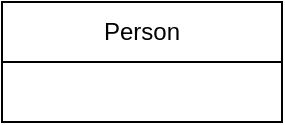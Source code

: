 <mxfile type="embed" version="22.1.22">
    <diagram id="AKPzqUBiTfoBOGSDBTsb" name="Page-1">
        <mxGraphModel tooltips="1" grid="1" dx="599" gridSize="10" pageWidth="827" arrows="1" shadow="0" math="0"
                      connect="1" pageHeight="1169" fold="1" dy="770" pageScale="1" page="1" guides="1">
            <root>
                <mxCell id="0"/>
                <mxCell parent="0" id="1"/>
                <mxCell parent="1" id="other"
                        style="swimlane;fontStyle=0;childLayout=stackLayout;horizontal=1;startSize=30;horizontalStack=0;resizeParent=1;resizeParentMax=0;resizeLast=0;collapsible=1;marginBottom=0;whiteSpace=wrap;html=1;"
                        value="Person" vertex="1">
                    <mxGeometry width="140" height="60" x="90" y="430" as="geometry"/>
                </mxCell>
                <mxCell parent="1" id="auto:other"
                        style="swimlane;fontStyle=0;childLayout=stackLayout;horizontal=1;startSize=30;horizontalStack=0;resizeParent=1;resizeParentMax=0;resizeLast=0;collapsible=1;marginBottom=0;whiteSpace=wrap;html=1;"
                        value="Person" vertex="1">
                    <mxGeometry width="140" height="60" x="90" y="430" as="geometry"/>
                </mxCell>
            </root>
        </mxGraphModel>
    </diagram>
</mxfile>
